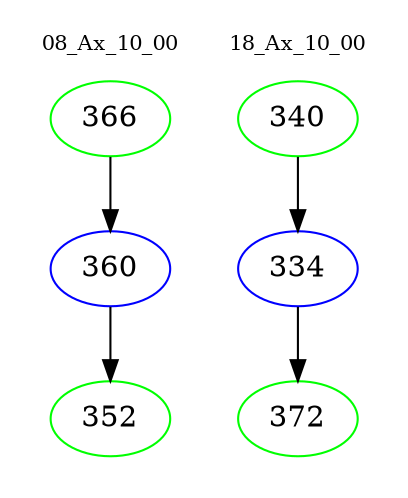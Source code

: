 digraph{
subgraph cluster_0 {
color = white
label = "08_Ax_10_00";
fontsize=10;
T0_366 [label="366", color="green"]
T0_366 -> T0_360 [color="black"]
T0_360 [label="360", color="blue"]
T0_360 -> T0_352 [color="black"]
T0_352 [label="352", color="green"]
}
subgraph cluster_1 {
color = white
label = "18_Ax_10_00";
fontsize=10;
T1_340 [label="340", color="green"]
T1_340 -> T1_334 [color="black"]
T1_334 [label="334", color="blue"]
T1_334 -> T1_372 [color="black"]
T1_372 [label="372", color="green"]
}
}

